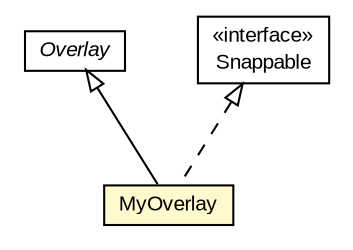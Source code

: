 #!/usr/local/bin/dot
#
# Class diagram 
# Generated by UMLGraph version R5_6-24-gf6e263 (http://www.umlgraph.org/)
#

digraph G {
	edge [fontname="arial",fontsize=10,labelfontname="arial",labelfontsize=10];
	node [fontname="arial",fontsize=10,shape=plaintext];
	nodesep=0.25;
	ranksep=0.5;
	// org.osmdroid.samplefragments.events.SampleSnappable.MyOverlay
	c285730 [label=<<table title="org.osmdroid.samplefragments.events.SampleSnappable.MyOverlay" border="0" cellborder="1" cellspacing="0" cellpadding="2" port="p" bgcolor="lemonChiffon" href="./SampleSnappable.MyOverlay.html">
		<tr><td><table border="0" cellspacing="0" cellpadding="1">
<tr><td align="center" balign="center"> MyOverlay </td></tr>
		</table></td></tr>
		</table>>, URL="./SampleSnappable.MyOverlay.html", fontname="arial", fontcolor="black", fontsize=10.0];
	// org.osmdroid.views.overlay.Overlay
	c286034 [label=<<table title="org.osmdroid.views.overlay.Overlay" border="0" cellborder="1" cellspacing="0" cellpadding="2" port="p" href="../../views/overlay/Overlay.html">
		<tr><td><table border="0" cellspacing="0" cellpadding="1">
<tr><td align="center" balign="center"><font face="arial italic"> Overlay </font></td></tr>
		</table></td></tr>
		</table>>, URL="../../views/overlay/Overlay.html", fontname="arial", fontcolor="black", fontsize=10.0];
	// org.osmdroid.views.overlay.Overlay.Snappable
	c286035 [label=<<table title="org.osmdroid.views.overlay.Overlay.Snappable" border="0" cellborder="1" cellspacing="0" cellpadding="2" port="p" href="../../views/overlay/Overlay.Snappable.html">
		<tr><td><table border="0" cellspacing="0" cellpadding="1">
<tr><td align="center" balign="center"> &#171;interface&#187; </td></tr>
<tr><td align="center" balign="center"> Snappable </td></tr>
		</table></td></tr>
		</table>>, URL="../../views/overlay/Overlay.Snappable.html", fontname="arial", fontcolor="black", fontsize=10.0];
	//org.osmdroid.samplefragments.events.SampleSnappable.MyOverlay extends org.osmdroid.views.overlay.Overlay
	c286034:p -> c285730:p [dir=back,arrowtail=empty];
	//org.osmdroid.samplefragments.events.SampleSnappable.MyOverlay implements org.osmdroid.views.overlay.Overlay.Snappable
	c286035:p -> c285730:p [dir=back,arrowtail=empty,style=dashed];
}

